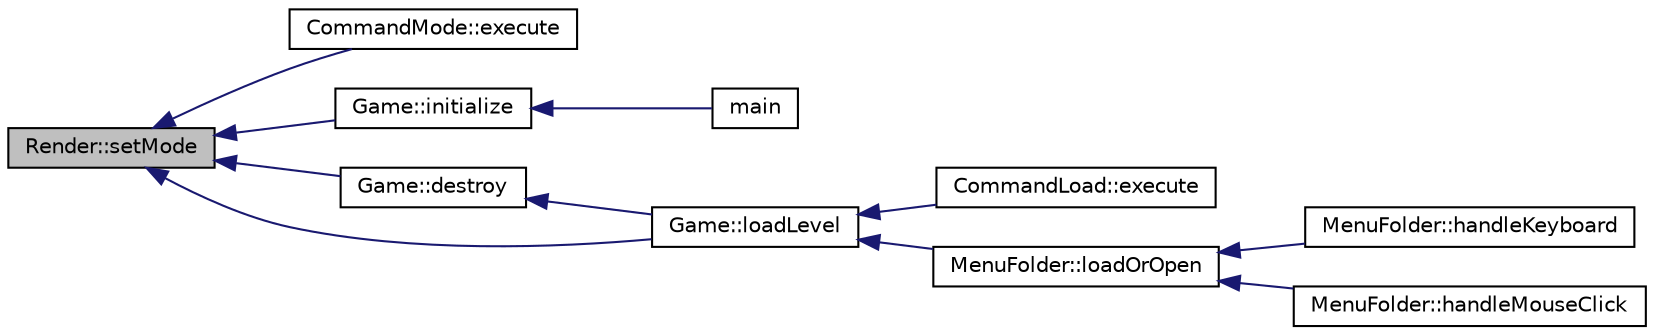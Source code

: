 digraph "Render::setMode"
{
 // INTERACTIVE_SVG=YES
  edge [fontname="Helvetica",fontsize="10",labelfontname="Helvetica",labelfontsize="10"];
  node [fontname="Helvetica",fontsize="10",shape=record];
  rankdir="LR";
  Node1 [label="Render::setMode",height=0.2,width=0.4,color="black", fillcolor="grey75", style="filled" fontcolor="black"];
  Node1 -> Node2 [dir="back",color="midnightblue",fontsize="10",style="solid",fontname="Helvetica"];
  Node2 [label="CommandMode::execute",height=0.2,width=0.4,color="black", fillcolor="white", style="filled",URL="$class_command_mode.html#a12d1a47a14dcc4d1064eaa7824ae54b4"];
  Node1 -> Node3 [dir="back",color="midnightblue",fontsize="10",style="solid",fontname="Helvetica"];
  Node3 [label="Game::initialize",height=0.2,width=0.4,color="black", fillcolor="white", style="filled",URL="$class_game.html#a14b1ae0c2d3438a71706f867f26f007e"];
  Node3 -> Node4 [dir="back",color="midnightblue",fontsize="10",style="solid",fontname="Helvetica"];
  Node4 [label="main",height=0.2,width=0.4,color="black", fillcolor="white", style="filled",URL="$main_8cpp.html#a0ddf1224851353fc92bfbff6f499fa97"];
  Node1 -> Node5 [dir="back",color="midnightblue",fontsize="10",style="solid",fontname="Helvetica"];
  Node5 [label="Game::destroy",height=0.2,width=0.4,color="black", fillcolor="white", style="filled",URL="$class_game.html#a9896347cdc3da739d0099fbd7645b796"];
  Node5 -> Node6 [dir="back",color="midnightblue",fontsize="10",style="solid",fontname="Helvetica"];
  Node6 [label="Game::loadLevel",height=0.2,width=0.4,color="black", fillcolor="white", style="filled",URL="$class_game.html#a864d3ae5a554c8857118c48253ef7646"];
  Node6 -> Node7 [dir="back",color="midnightblue",fontsize="10",style="solid",fontname="Helvetica"];
  Node7 [label="CommandLoad::execute",height=0.2,width=0.4,color="black", fillcolor="white", style="filled",URL="$class_command_load.html#adedad35b259d83967ad67940c0dd984c"];
  Node6 -> Node8 [dir="back",color="midnightblue",fontsize="10",style="solid",fontname="Helvetica"];
  Node8 [label="MenuFolder::loadOrOpen",height=0.2,width=0.4,color="black", fillcolor="white", style="filled",URL="$class_menu_folder.html#ad4ecbd0af8832a0f1de508de38bd1cb9"];
  Node8 -> Node9 [dir="back",color="midnightblue",fontsize="10",style="solid",fontname="Helvetica"];
  Node9 [label="MenuFolder::handleKeyboard",height=0.2,width=0.4,color="black", fillcolor="white", style="filled",URL="$class_menu_folder.html#a17dce032179efbe86de9d4f780f0b08b"];
  Node8 -> Node10 [dir="back",color="midnightblue",fontsize="10",style="solid",fontname="Helvetica"];
  Node10 [label="MenuFolder::handleMouseClick",height=0.2,width=0.4,color="black", fillcolor="white", style="filled",URL="$class_menu_folder.html#a7c48183312d473b42100e0f5ca4be4d5"];
  Node1 -> Node6 [dir="back",color="midnightblue",fontsize="10",style="solid",fontname="Helvetica"];
}
